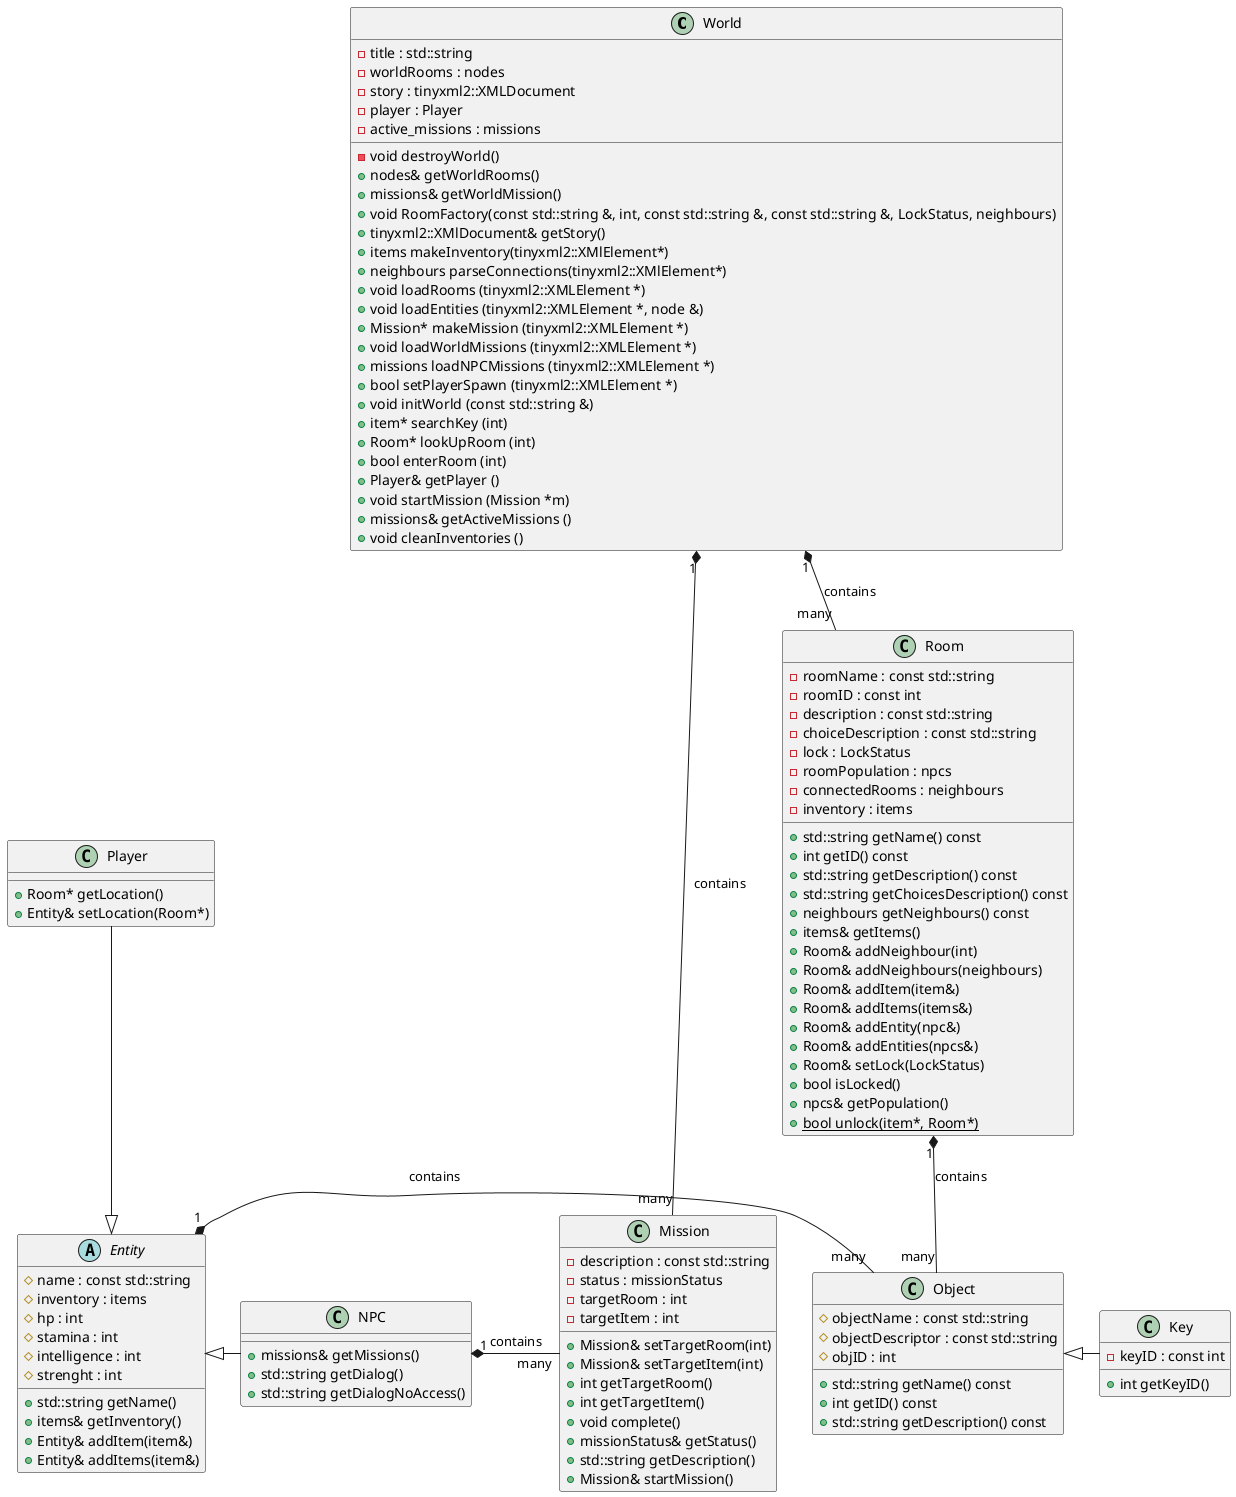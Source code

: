 @startuml

class World {
    -title : std::string 
	-worldRooms : nodes 
	-story : tinyxml2::XMLDocument 
	-player : Player 
	-active_missions : missions 
    -void destroyWorld() 
    +nodes& getWorldRooms()
    +missions& getWorldMission()
    +void RoomFactory(const std::string &, int, const std::string &, const std::string &, LockStatus, neighbours)
    +tinyxml2::XMlDocument& getStory()
    +items makeInventory(tinyxml2::XMlElement*)
    +neighbours parseConnections(tinyxml2::XMlElement*)
    +void loadRooms (tinyxml2::XMLElement *)
    +void loadEntities (tinyxml2::XMLElement *, node &)
    +Mission* makeMission (tinyxml2::XMLElement *)
    +void loadWorldMissions (tinyxml2::XMLElement *)
    +missions loadNPCMissions (tinyxml2::XMLElement *)
    +bool setPlayerSpawn (tinyxml2::XMLElement *)
    +void initWorld (const std::string &)
    +item* searchKey (int)
    +Room* lookUpRoom (int)
    +bool enterRoom (int)
    +Player& getPlayer ()
    +void startMission (Mission *m)
    +missions& getActiveMissions ()
    +void cleanInventories ()
}
World "1" *-down- "many" Room : contains
World "1" *- "many" Mission : contains

class Room{
    -roomName : const std::string
    -roomID : const int
    -description : const std::string
    -choiceDescription : const std::string
    -lock : LockStatus
    -roomPopulation : npcs
    -connectedRooms : neighbours
    -inventory : items
    +std::string getName() const
    +int getID() const
    +std::string getDescription() const
    +std::string getChoicesDescription() const
    +neighbours getNeighbours() const
    +items& getItems()
    +Room& addNeighbour(int)
    +Room& addNeighbours(neighbours)
    +Room& addItem(item&)
    +Room& addItems(items&)
    +Room& addEntity(npc&)
    +Room& addEntities(npcs&)
    +Room& setLock(LockStatus)
    +bool isLocked()
    +npcs& getPopulation()
    +{static} bool unlock(item*, Room*)
}
Room "1" *-down- "many" Object : contains

class Object{
    #objectName : const std::string
    #objectDescriptor : const std::string
    #objID : int
    +std::string getName() const
    +int getID() const
    +std::string getDescription() const
}

class Key{
    -keyID : const int
    +int getKeyID()
}

abstract Entity { 
    #name : const std::string
    #inventory : items
    #hp : int
    #stamina : int
    #intelligence : int
    #strenght : int
    +std::string getName()
    +items& getInventory()
    +Entity& addItem(item&)
    +Entity& addItems(item&)
}
Entity "1" *- "many" Object : contains

class Player{
    +Room* getLocation()
    +Entity& setLocation(Room*)
}
class NPC{
    +missions& getMissions()
    +std::string getDialog()
    +std::string getDialogNoAccess()
}
NPC "1" *- "many" Mission : contains

class Mission{
    -description : const std::string
    -status : missionStatus
    -targetRoom : int
    -targetItem : int
    +Mission& setTargetRoom(int)
    +Mission& setTargetItem(int)
    +int getTargetRoom()
    +int getTargetItem()
    +void complete()
    +missionStatus& getStatus()
    +std::string getDescription()
    +Mission& startMission()
}

Entity <|-up- Player 
Entity <|- NPC
Object <|- Key

@enduml